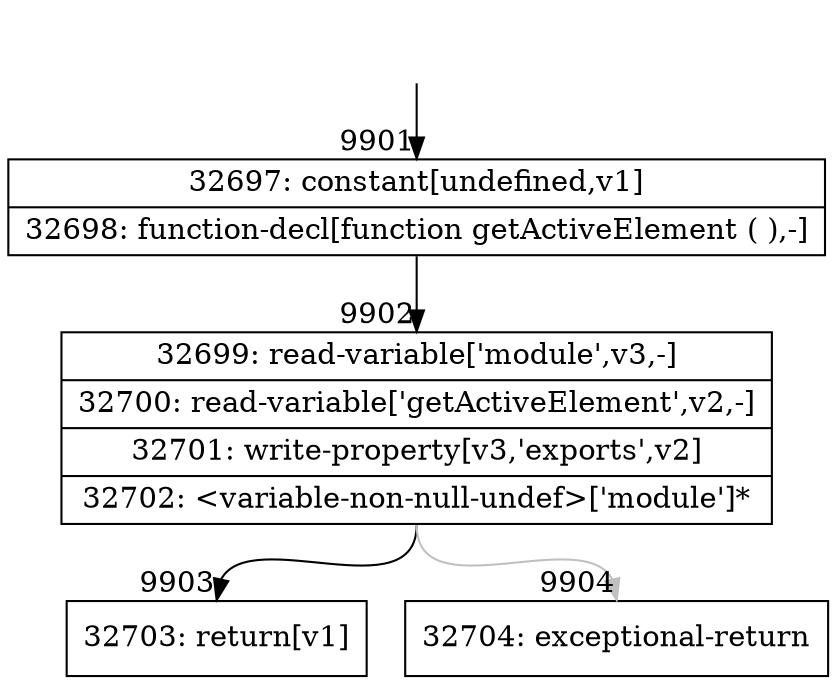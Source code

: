 digraph {
rankdir="TD"
BB_entry736[shape=none,label=""];
BB_entry736 -> BB9901 [tailport=s, headport=n, headlabel="    9901"]
BB9901 [shape=record label="{32697: constant[undefined,v1]|32698: function-decl[function getActiveElement ( ),-]}" ] 
BB9901 -> BB9902 [tailport=s, headport=n, headlabel="      9902"]
BB9902 [shape=record label="{32699: read-variable['module',v3,-]|32700: read-variable['getActiveElement',v2,-]|32701: write-property[v3,'exports',v2]|32702: \<variable-non-null-undef\>['module']*}" ] 
BB9902 -> BB9903 [tailport=s, headport=n, headlabel="      9903"]
BB9902 -> BB9904 [tailport=s, headport=n, color=gray, headlabel="      9904"]
BB9903 [shape=record label="{32703: return[v1]}" ] 
BB9904 [shape=record label="{32704: exceptional-return}" ] 
//#$~ 17597
}
